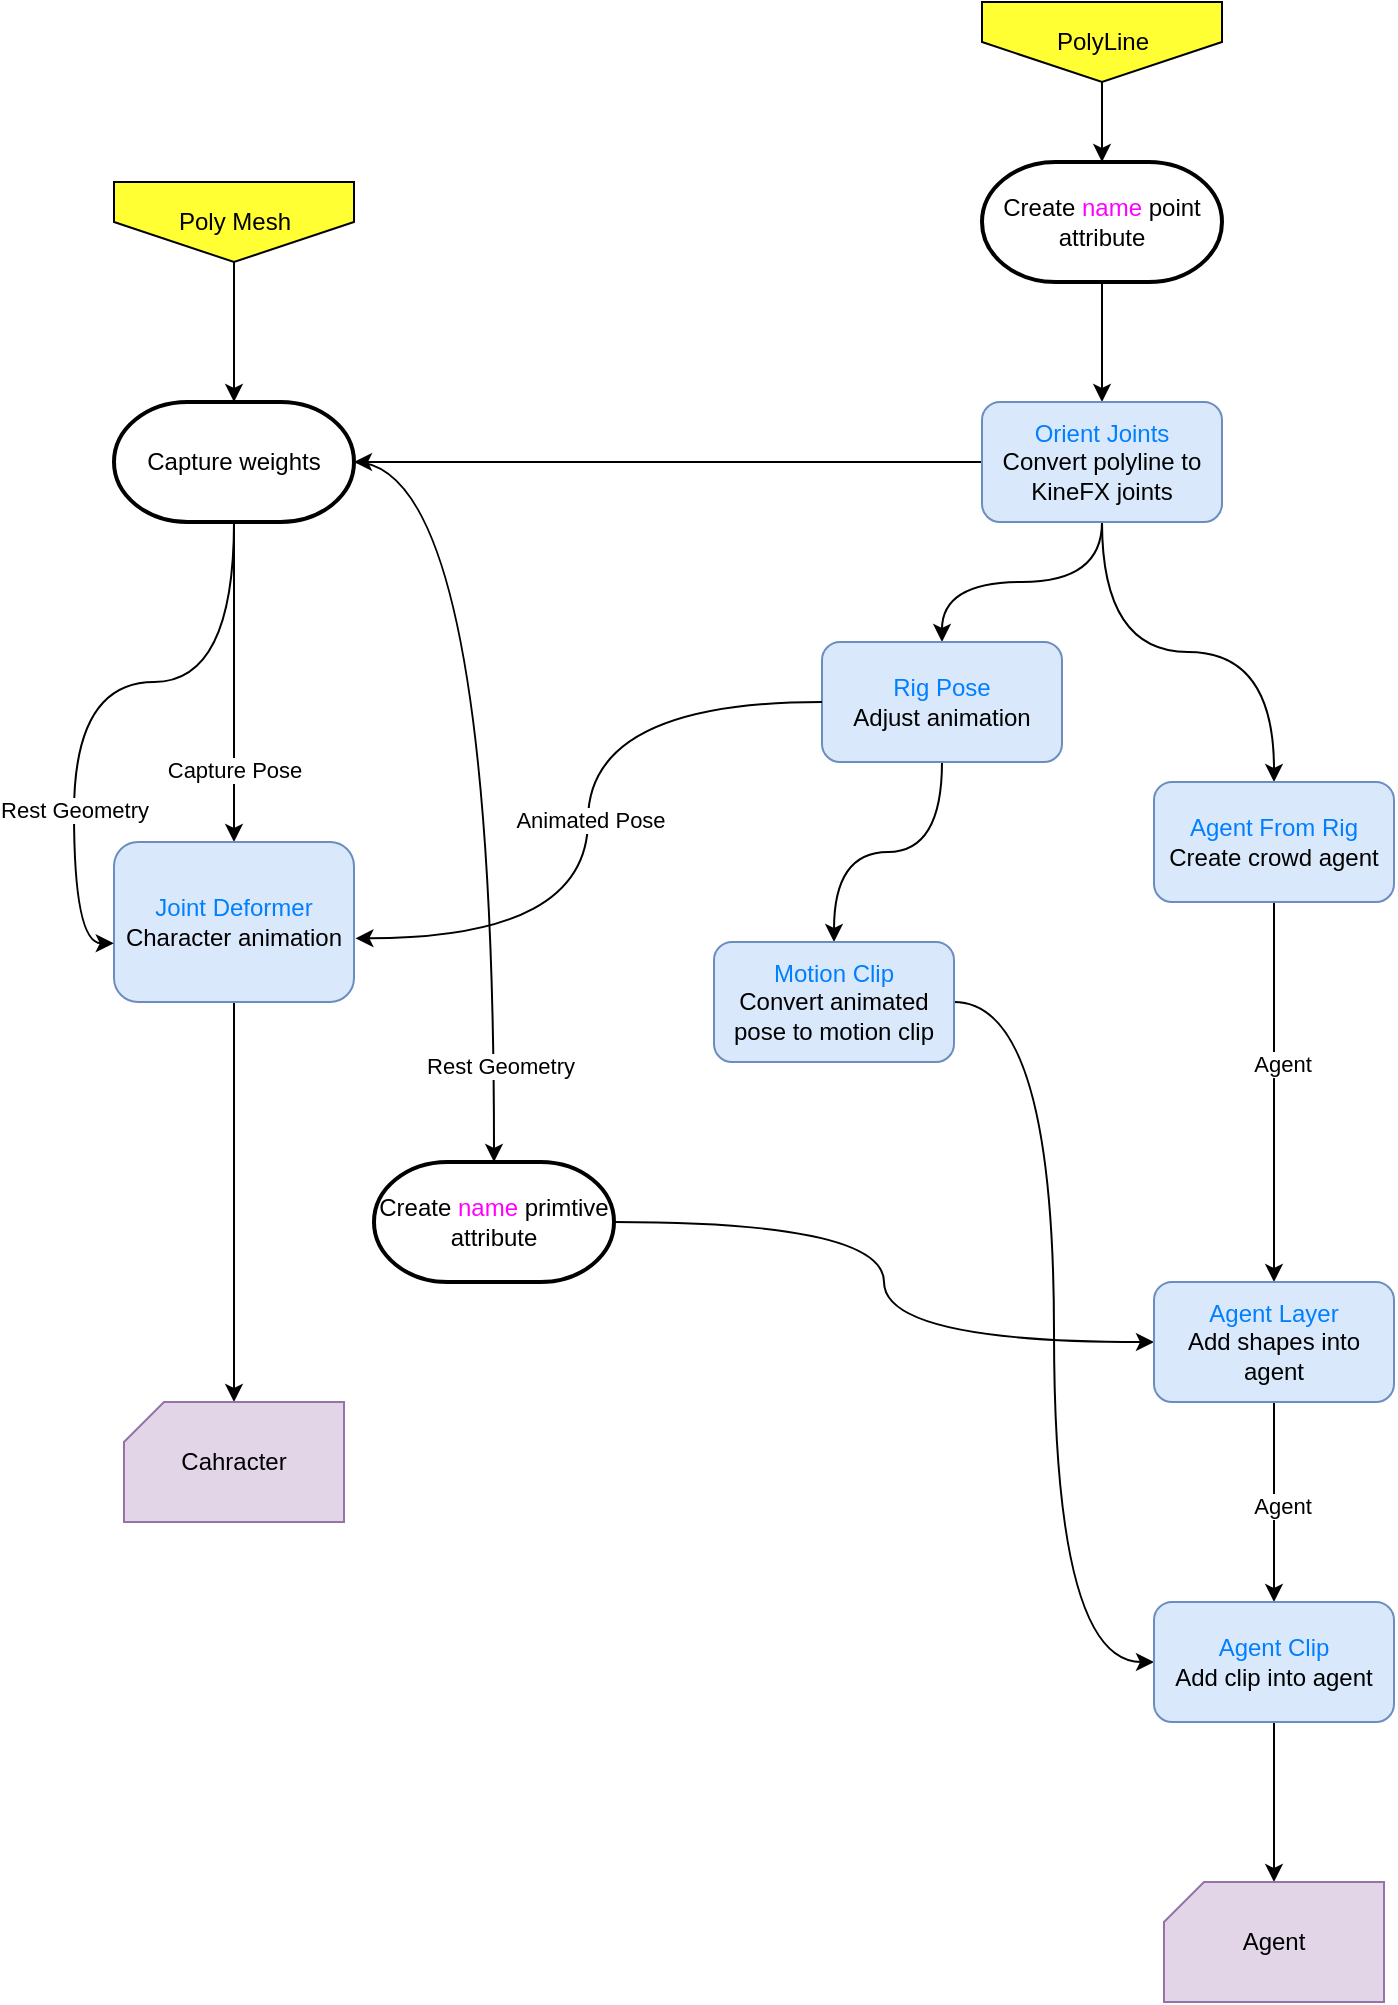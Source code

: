 <mxfile version="24.0.7" type="github">
  <diagram id="C5RBs43oDa-KdzZeNtuy" name="Page-1">
    <mxGraphModel dx="1171" dy="889" grid="1" gridSize="10" guides="1" tooltips="1" connect="1" arrows="1" fold="1" page="1" pageScale="1" pageWidth="827" pageHeight="1169" math="0" shadow="0">
      <root>
        <mxCell id="WIyWlLk6GJQsqaUBKTNV-0" />
        <mxCell id="WIyWlLk6GJQsqaUBKTNV-1" parent="WIyWlLk6GJQsqaUBKTNV-0" />
        <mxCell id="wjh4HL2NTXj8xxAW0JAj-8" value="" style="edgeStyle=orthogonalEdgeStyle;rounded=0;orthogonalLoop=1;jettySize=auto;html=1;curved=1;" edge="1" parent="WIyWlLk6GJQsqaUBKTNV-1" source="wjh4HL2NTXj8xxAW0JAj-3" target="wjh4HL2NTXj8xxAW0JAj-6">
          <mxGeometry relative="1" as="geometry" />
        </mxCell>
        <mxCell id="wjh4HL2NTXj8xxAW0JAj-3" value="PolyLine" style="verticalLabelPosition=middle;verticalAlign=middle;html=1;shape=offPageConnector;rounded=0;size=0.5;labelPosition=center;align=center;labelBackgroundColor=none;fillColor=#FFFF33;" vertex="1" parent="WIyWlLk6GJQsqaUBKTNV-1">
          <mxGeometry x="538" y="60" width="120" height="40" as="geometry" />
        </mxCell>
        <mxCell id="wjh4HL2NTXj8xxAW0JAj-10" value="" style="edgeStyle=orthogonalEdgeStyle;rounded=0;orthogonalLoop=1;jettySize=auto;html=1;curved=1;" edge="1" parent="WIyWlLk6GJQsqaUBKTNV-1" source="wjh4HL2NTXj8xxAW0JAj-6" target="wjh4HL2NTXj8xxAW0JAj-9">
          <mxGeometry relative="1" as="geometry" />
        </mxCell>
        <mxCell id="wjh4HL2NTXj8xxAW0JAj-6" value="Create &lt;font color=&quot;#ff00ff&quot;&gt;name&lt;/font&gt; point attribute" style="strokeWidth=2;html=1;shape=mxgraph.flowchart.terminator;whiteSpace=wrap;" vertex="1" parent="WIyWlLk6GJQsqaUBKTNV-1">
          <mxGeometry x="538" y="140" width="120" height="60" as="geometry" />
        </mxCell>
        <mxCell id="wjh4HL2NTXj8xxAW0JAj-12" style="edgeStyle=orthogonalEdgeStyle;rounded=0;orthogonalLoop=1;jettySize=auto;html=1;fillColor=#dae8fc;strokeColor=#000000;curved=1;" edge="1" parent="WIyWlLk6GJQsqaUBKTNV-1" source="wjh4HL2NTXj8xxAW0JAj-9" target="wjh4HL2NTXj8xxAW0JAj-11">
          <mxGeometry relative="1" as="geometry" />
        </mxCell>
        <mxCell id="wjh4HL2NTXj8xxAW0JAj-17" style="edgeStyle=orthogonalEdgeStyle;rounded=0;orthogonalLoop=1;jettySize=auto;html=1;curved=1;" edge="1" parent="WIyWlLk6GJQsqaUBKTNV-1" source="wjh4HL2NTXj8xxAW0JAj-9" target="wjh4HL2NTXj8xxAW0JAj-15">
          <mxGeometry relative="1" as="geometry" />
        </mxCell>
        <mxCell id="wjh4HL2NTXj8xxAW0JAj-40" style="edgeStyle=orthogonalEdgeStyle;rounded=0;orthogonalLoop=1;jettySize=auto;html=1;curved=1;" edge="1" parent="WIyWlLk6GJQsqaUBKTNV-1" source="wjh4HL2NTXj8xxAW0JAj-9" target="wjh4HL2NTXj8xxAW0JAj-39">
          <mxGeometry relative="1" as="geometry" />
        </mxCell>
        <mxCell id="wjh4HL2NTXj8xxAW0JAj-9" value="&lt;font color=&quot;#007fff&quot;&gt;Orient Joints&lt;/font&gt;&lt;div&gt;Convert polyline to KineFX joints&lt;/div&gt;" style="rounded=1;whiteSpace=wrap;html=1;fillColor=#dae8fc;strokeColor=#6c8ebf;" vertex="1" parent="WIyWlLk6GJQsqaUBKTNV-1">
          <mxGeometry x="538" y="260" width="120" height="60" as="geometry" />
        </mxCell>
        <mxCell id="wjh4HL2NTXj8xxAW0JAj-33" style="edgeStyle=orthogonalEdgeStyle;rounded=0;orthogonalLoop=1;jettySize=auto;html=1;curved=1;" edge="1" parent="WIyWlLk6GJQsqaUBKTNV-1" source="wjh4HL2NTXj8xxAW0JAj-11" target="wjh4HL2NTXj8xxAW0JAj-32">
          <mxGeometry relative="1" as="geometry" />
        </mxCell>
        <mxCell id="wjh4HL2NTXj8xxAW0JAj-11" value="&lt;font color=&quot;#007fff&quot;&gt;Rig Pose&lt;/font&gt;&lt;div&gt;Adjust animation&lt;/div&gt;" style="rounded=1;whiteSpace=wrap;html=1;fillColor=#dae8fc;strokeColor=#6c8ebf;" vertex="1" parent="WIyWlLk6GJQsqaUBKTNV-1">
          <mxGeometry x="458" y="380" width="120" height="60" as="geometry" />
        </mxCell>
        <mxCell id="wjh4HL2NTXj8xxAW0JAj-16" style="edgeStyle=orthogonalEdgeStyle;rounded=0;orthogonalLoop=1;jettySize=auto;html=1;curved=1;" edge="1" parent="WIyWlLk6GJQsqaUBKTNV-1" source="wjh4HL2NTXj8xxAW0JAj-13" target="wjh4HL2NTXj8xxAW0JAj-15">
          <mxGeometry relative="1" as="geometry" />
        </mxCell>
        <mxCell id="wjh4HL2NTXj8xxAW0JAj-13" value="Poly Mesh" style="verticalLabelPosition=middle;verticalAlign=middle;html=1;shape=offPageConnector;rounded=0;size=0.5;labelPosition=center;align=center;labelBackgroundColor=none;fillColor=#FFFF33;" vertex="1" parent="WIyWlLk6GJQsqaUBKTNV-1">
          <mxGeometry x="104" y="150" width="120" height="40" as="geometry" />
        </mxCell>
        <mxCell id="wjh4HL2NTXj8xxAW0JAj-27" style="edgeStyle=orthogonalEdgeStyle;rounded=0;orthogonalLoop=1;jettySize=auto;html=1;curved=1;" edge="1" parent="WIyWlLk6GJQsqaUBKTNV-1" source="wjh4HL2NTXj8xxAW0JAj-15" target="wjh4HL2NTXj8xxAW0JAj-18">
          <mxGeometry relative="1" as="geometry" />
        </mxCell>
        <mxCell id="wjh4HL2NTXj8xxAW0JAj-30" value="Capture Pose" style="edgeLabel;html=1;align=center;verticalAlign=middle;resizable=0;points=[];" vertex="1" connectable="0" parent="wjh4HL2NTXj8xxAW0JAj-27">
          <mxGeometry x="0.55" relative="1" as="geometry">
            <mxPoint as="offset" />
          </mxGeometry>
        </mxCell>
        <mxCell id="wjh4HL2NTXj8xxAW0JAj-36" style="edgeStyle=orthogonalEdgeStyle;rounded=0;orthogonalLoop=1;jettySize=auto;html=1;curved=1;" edge="1" parent="WIyWlLk6GJQsqaUBKTNV-1" source="wjh4HL2NTXj8xxAW0JAj-15" target="wjh4HL2NTXj8xxAW0JAj-34">
          <mxGeometry relative="1" as="geometry" />
        </mxCell>
        <mxCell id="wjh4HL2NTXj8xxAW0JAj-38" value="Rest Geometry" style="edgeLabel;html=1;align=center;verticalAlign=middle;resizable=0;points=[];" vertex="1" connectable="0" parent="wjh4HL2NTXj8xxAW0JAj-36">
          <mxGeometry x="0.769" y="3" relative="1" as="geometry">
            <mxPoint as="offset" />
          </mxGeometry>
        </mxCell>
        <mxCell id="wjh4HL2NTXj8xxAW0JAj-15" value="Capture weights" style="strokeWidth=2;html=1;shape=mxgraph.flowchart.terminator;whiteSpace=wrap;" vertex="1" parent="WIyWlLk6GJQsqaUBKTNV-1">
          <mxGeometry x="104" y="260" width="120" height="60" as="geometry" />
        </mxCell>
        <mxCell id="wjh4HL2NTXj8xxAW0JAj-52" style="edgeStyle=orthogonalEdgeStyle;rounded=0;orthogonalLoop=1;jettySize=auto;html=1;curved=1;" edge="1" parent="WIyWlLk6GJQsqaUBKTNV-1" source="wjh4HL2NTXj8xxAW0JAj-18" target="wjh4HL2NTXj8xxAW0JAj-51">
          <mxGeometry relative="1" as="geometry" />
        </mxCell>
        <mxCell id="wjh4HL2NTXj8xxAW0JAj-18" value="&lt;font color=&quot;#007fff&quot;&gt;Joint Deformer&lt;/font&gt;&lt;div&gt;Character animation&lt;/div&gt;" style="rounded=1;whiteSpace=wrap;html=1;fillColor=#dae8fc;strokeColor=#6c8ebf;" vertex="1" parent="WIyWlLk6GJQsqaUBKTNV-1">
          <mxGeometry x="104" y="480" width="120" height="80" as="geometry" />
        </mxCell>
        <mxCell id="wjh4HL2NTXj8xxAW0JAj-26" style="edgeStyle=orthogonalEdgeStyle;rounded=0;orthogonalLoop=1;jettySize=auto;html=1;entryX=-0.001;entryY=0.633;entryDx=0;entryDy=0;entryPerimeter=0;curved=1;" edge="1" parent="WIyWlLk6GJQsqaUBKTNV-1" source="wjh4HL2NTXj8xxAW0JAj-15" target="wjh4HL2NTXj8xxAW0JAj-18">
          <mxGeometry relative="1" as="geometry" />
        </mxCell>
        <mxCell id="wjh4HL2NTXj8xxAW0JAj-29" value="Rest Geometry" style="edgeLabel;html=1;align=center;verticalAlign=middle;resizable=0;points=[];" vertex="1" connectable="0" parent="wjh4HL2NTXj8xxAW0JAj-26">
          <mxGeometry x="0.443" relative="1" as="geometry">
            <mxPoint as="offset" />
          </mxGeometry>
        </mxCell>
        <mxCell id="wjh4HL2NTXj8xxAW0JAj-28" style="edgeStyle=orthogonalEdgeStyle;rounded=0;orthogonalLoop=1;jettySize=auto;html=1;entryX=1.006;entryY=0.602;entryDx=0;entryDy=0;entryPerimeter=0;curved=1;strokeColor=default;" edge="1" parent="WIyWlLk6GJQsqaUBKTNV-1" source="wjh4HL2NTXj8xxAW0JAj-11" target="wjh4HL2NTXj8xxAW0JAj-18">
          <mxGeometry relative="1" as="geometry" />
        </mxCell>
        <mxCell id="wjh4HL2NTXj8xxAW0JAj-31" value="Animated Pose" style="edgeLabel;html=1;align=center;verticalAlign=middle;resizable=0;points=[];" vertex="1" connectable="0" parent="wjh4HL2NTXj8xxAW0JAj-28">
          <mxGeometry x="0.002" y="1" relative="1" as="geometry">
            <mxPoint as="offset" />
          </mxGeometry>
        </mxCell>
        <mxCell id="wjh4HL2NTXj8xxAW0JAj-47" style="edgeStyle=orthogonalEdgeStyle;rounded=0;orthogonalLoop=1;jettySize=auto;html=1;entryX=0;entryY=0.5;entryDx=0;entryDy=0;curved=1;" edge="1" parent="WIyWlLk6GJQsqaUBKTNV-1" source="wjh4HL2NTXj8xxAW0JAj-32" target="wjh4HL2NTXj8xxAW0JAj-45">
          <mxGeometry relative="1" as="geometry" />
        </mxCell>
        <mxCell id="wjh4HL2NTXj8xxAW0JAj-32" value="&lt;font color=&quot;#007fff&quot;&gt;Motion Clip&lt;/font&gt;&lt;div&gt;Convert animated pose to motion clip&lt;/div&gt;" style="rounded=1;whiteSpace=wrap;html=1;fillColor=#dae8fc;strokeColor=#6c8ebf;" vertex="1" parent="WIyWlLk6GJQsqaUBKTNV-1">
          <mxGeometry x="404" y="530" width="120" height="60" as="geometry" />
        </mxCell>
        <mxCell id="wjh4HL2NTXj8xxAW0JAj-43" style="edgeStyle=orthogonalEdgeStyle;rounded=0;orthogonalLoop=1;jettySize=auto;html=1;curved=1;" edge="1" parent="WIyWlLk6GJQsqaUBKTNV-1" source="wjh4HL2NTXj8xxAW0JAj-34" target="wjh4HL2NTXj8xxAW0JAj-41">
          <mxGeometry relative="1" as="geometry" />
        </mxCell>
        <mxCell id="wjh4HL2NTXj8xxAW0JAj-34" value="Create &lt;font color=&quot;#ff00ff&quot;&gt;name&lt;/font&gt;&amp;nbsp;primtive attribute" style="strokeWidth=2;html=1;shape=mxgraph.flowchart.terminator;whiteSpace=wrap;" vertex="1" parent="WIyWlLk6GJQsqaUBKTNV-1">
          <mxGeometry x="234" y="640" width="120" height="60" as="geometry" />
        </mxCell>
        <mxCell id="wjh4HL2NTXj8xxAW0JAj-42" style="edgeStyle=orthogonalEdgeStyle;rounded=0;orthogonalLoop=1;jettySize=auto;html=1;curved=1;" edge="1" parent="WIyWlLk6GJQsqaUBKTNV-1" source="wjh4HL2NTXj8xxAW0JAj-39" target="wjh4HL2NTXj8xxAW0JAj-41">
          <mxGeometry relative="1" as="geometry" />
        </mxCell>
        <mxCell id="wjh4HL2NTXj8xxAW0JAj-44" value="Agent" style="edgeLabel;html=1;align=center;verticalAlign=middle;resizable=0;points=[];" vertex="1" connectable="0" parent="wjh4HL2NTXj8xxAW0JAj-42">
          <mxGeometry x="-0.147" y="4" relative="1" as="geometry">
            <mxPoint as="offset" />
          </mxGeometry>
        </mxCell>
        <mxCell id="wjh4HL2NTXj8xxAW0JAj-39" value="&lt;font color=&quot;#007fff&quot;&gt;Agent From Rig&lt;/font&gt;&lt;div&gt;Create crowd agent&lt;/div&gt;" style="rounded=1;whiteSpace=wrap;html=1;fillColor=#dae8fc;strokeColor=#6c8ebf;" vertex="1" parent="WIyWlLk6GJQsqaUBKTNV-1">
          <mxGeometry x="624" y="450" width="120" height="60" as="geometry" />
        </mxCell>
        <mxCell id="wjh4HL2NTXj8xxAW0JAj-46" style="edgeStyle=orthogonalEdgeStyle;rounded=0;orthogonalLoop=1;jettySize=auto;html=1;curved=1;" edge="1" parent="WIyWlLk6GJQsqaUBKTNV-1" source="wjh4HL2NTXj8xxAW0JAj-41" target="wjh4HL2NTXj8xxAW0JAj-45">
          <mxGeometry relative="1" as="geometry" />
        </mxCell>
        <mxCell id="wjh4HL2NTXj8xxAW0JAj-50" value="Agent" style="edgeLabel;html=1;align=center;verticalAlign=middle;resizable=0;points=[];" vertex="1" connectable="0" parent="wjh4HL2NTXj8xxAW0JAj-46">
          <mxGeometry x="0.04" y="4" relative="1" as="geometry">
            <mxPoint as="offset" />
          </mxGeometry>
        </mxCell>
        <mxCell id="wjh4HL2NTXj8xxAW0JAj-41" value="&lt;font color=&quot;#007fff&quot;&gt;Agent Layer&lt;/font&gt;&lt;div&gt;Add shapes into agent&lt;/div&gt;" style="rounded=1;whiteSpace=wrap;html=1;fillColor=#dae8fc;strokeColor=#6c8ebf;" vertex="1" parent="WIyWlLk6GJQsqaUBKTNV-1">
          <mxGeometry x="624" y="700" width="120" height="60" as="geometry" />
        </mxCell>
        <mxCell id="wjh4HL2NTXj8xxAW0JAj-49" style="edgeStyle=orthogonalEdgeStyle;rounded=0;orthogonalLoop=1;jettySize=auto;html=1;curved=1;" edge="1" parent="WIyWlLk6GJQsqaUBKTNV-1" source="wjh4HL2NTXj8xxAW0JAj-45" target="wjh4HL2NTXj8xxAW0JAj-48">
          <mxGeometry relative="1" as="geometry" />
        </mxCell>
        <mxCell id="wjh4HL2NTXj8xxAW0JAj-45" value="&lt;font color=&quot;#007fff&quot;&gt;Agent Clip&lt;/font&gt;&lt;div&gt;Add clip into agent&lt;/div&gt;" style="rounded=1;whiteSpace=wrap;html=1;fillColor=#dae8fc;strokeColor=#6c8ebf;" vertex="1" parent="WIyWlLk6GJQsqaUBKTNV-1">
          <mxGeometry x="624" y="860" width="120" height="60" as="geometry" />
        </mxCell>
        <mxCell id="wjh4HL2NTXj8xxAW0JAj-48" value="Agent" style="verticalLabelPosition=middle;verticalAlign=middle;html=1;shape=card;whiteSpace=wrap;size=20;arcSize=12;labelPosition=center;align=center;fillColor=#e1d5e7;strokeColor=#9673a6;" vertex="1" parent="WIyWlLk6GJQsqaUBKTNV-1">
          <mxGeometry x="629" y="1000" width="110" height="60" as="geometry" />
        </mxCell>
        <mxCell id="wjh4HL2NTXj8xxAW0JAj-51" value="Cahracter" style="verticalLabelPosition=middle;verticalAlign=middle;html=1;shape=card;whiteSpace=wrap;size=20;arcSize=12;labelPosition=center;align=center;fillColor=#e1d5e7;strokeColor=#9673a6;" vertex="1" parent="WIyWlLk6GJQsqaUBKTNV-1">
          <mxGeometry x="109" y="760" width="110" height="60" as="geometry" />
        </mxCell>
      </root>
    </mxGraphModel>
  </diagram>
</mxfile>
